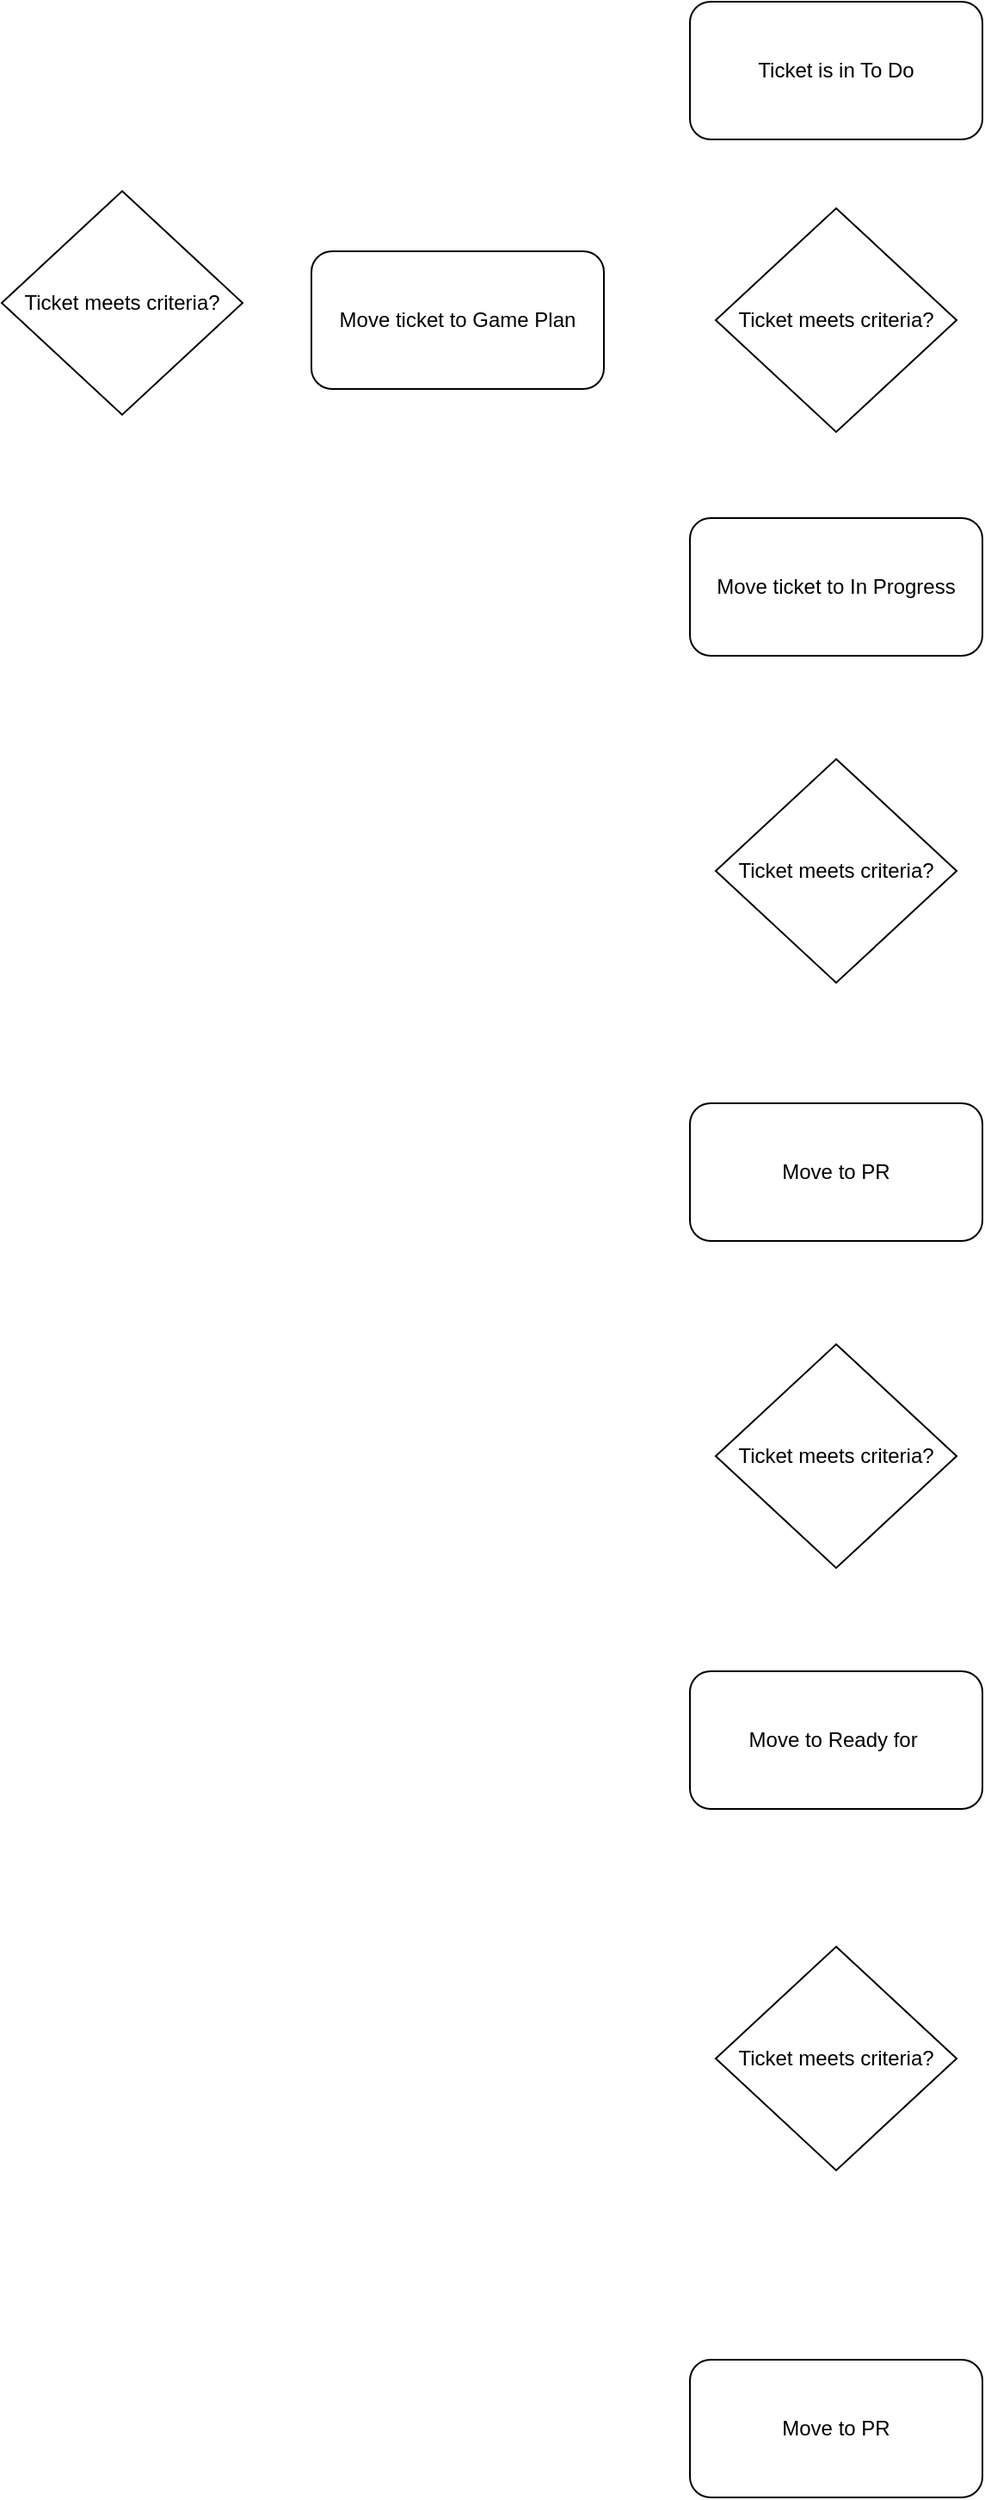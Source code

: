 <mxfile version="21.8.2" type="github">
  <diagram id="C5RBs43oDa-KdzZeNtuy" name="Page-1">
    <mxGraphModel dx="1434" dy="790" grid="1" gridSize="10" guides="1" tooltips="1" connect="1" arrows="1" fold="1" page="1" pageScale="1" pageWidth="1169" pageHeight="1654" math="0" shadow="0">
      <root>
        <mxCell id="WIyWlLk6GJQsqaUBKTNV-0" />
        <mxCell id="WIyWlLk6GJQsqaUBKTNV-1" parent="WIyWlLk6GJQsqaUBKTNV-0" />
        <mxCell id="B7ogmAJksCbnbJUIHIMK-2" value="Ticket is in To Do" style="rounded=1;whiteSpace=wrap;html=1;" vertex="1" parent="WIyWlLk6GJQsqaUBKTNV-1">
          <mxGeometry x="470" y="40" width="170" height="80" as="geometry" />
        </mxCell>
        <mxCell id="B7ogmAJksCbnbJUIHIMK-3" value="Ticket meets criteria?" style="rhombus;whiteSpace=wrap;html=1;" vertex="1" parent="WIyWlLk6GJQsqaUBKTNV-1">
          <mxGeometry x="485" y="160" width="140" height="130" as="geometry" />
        </mxCell>
        <mxCell id="B7ogmAJksCbnbJUIHIMK-4" value="Ticket meets criteria?" style="rhombus;whiteSpace=wrap;html=1;" vertex="1" parent="WIyWlLk6GJQsqaUBKTNV-1">
          <mxGeometry x="70" y="150" width="140" height="130" as="geometry" />
        </mxCell>
        <mxCell id="B7ogmAJksCbnbJUIHIMK-5" value="Move ticket to In Progress" style="rounded=1;whiteSpace=wrap;html=1;" vertex="1" parent="WIyWlLk6GJQsqaUBKTNV-1">
          <mxGeometry x="470" y="340" width="170" height="80" as="geometry" />
        </mxCell>
        <mxCell id="B7ogmAJksCbnbJUIHIMK-6" value="Move ticket to Game Plan" style="rounded=1;whiteSpace=wrap;html=1;" vertex="1" parent="WIyWlLk6GJQsqaUBKTNV-1">
          <mxGeometry x="250" y="185" width="170" height="80" as="geometry" />
        </mxCell>
        <mxCell id="B7ogmAJksCbnbJUIHIMK-7" value="Ticket meets criteria?" style="rhombus;whiteSpace=wrap;html=1;" vertex="1" parent="WIyWlLk6GJQsqaUBKTNV-1">
          <mxGeometry x="485" y="480" width="140" height="130" as="geometry" />
        </mxCell>
        <mxCell id="B7ogmAJksCbnbJUIHIMK-8" value="Move to PR" style="rounded=1;whiteSpace=wrap;html=1;" vertex="1" parent="WIyWlLk6GJQsqaUBKTNV-1">
          <mxGeometry x="470" y="680" width="170" height="80" as="geometry" />
        </mxCell>
        <mxCell id="B7ogmAJksCbnbJUIHIMK-9" value="Ticket meets criteria?" style="rhombus;whiteSpace=wrap;html=1;" vertex="1" parent="WIyWlLk6GJQsqaUBKTNV-1">
          <mxGeometry x="485" y="820" width="140" height="130" as="geometry" />
        </mxCell>
        <mxCell id="B7ogmAJksCbnbJUIHIMK-10" value="Move to Ready for&amp;nbsp;" style="rounded=1;whiteSpace=wrap;html=1;" vertex="1" parent="WIyWlLk6GJQsqaUBKTNV-1">
          <mxGeometry x="470" y="1010" width="170" height="80" as="geometry" />
        </mxCell>
        <mxCell id="B7ogmAJksCbnbJUIHIMK-11" value="Ticket meets criteria?" style="rhombus;whiteSpace=wrap;html=1;" vertex="1" parent="WIyWlLk6GJQsqaUBKTNV-1">
          <mxGeometry x="485" y="1170" width="140" height="130" as="geometry" />
        </mxCell>
        <mxCell id="B7ogmAJksCbnbJUIHIMK-12" value="Move to PR" style="rounded=1;whiteSpace=wrap;html=1;" vertex="1" parent="WIyWlLk6GJQsqaUBKTNV-1">
          <mxGeometry x="470" y="1410" width="170" height="80" as="geometry" />
        </mxCell>
      </root>
    </mxGraphModel>
  </diagram>
</mxfile>
